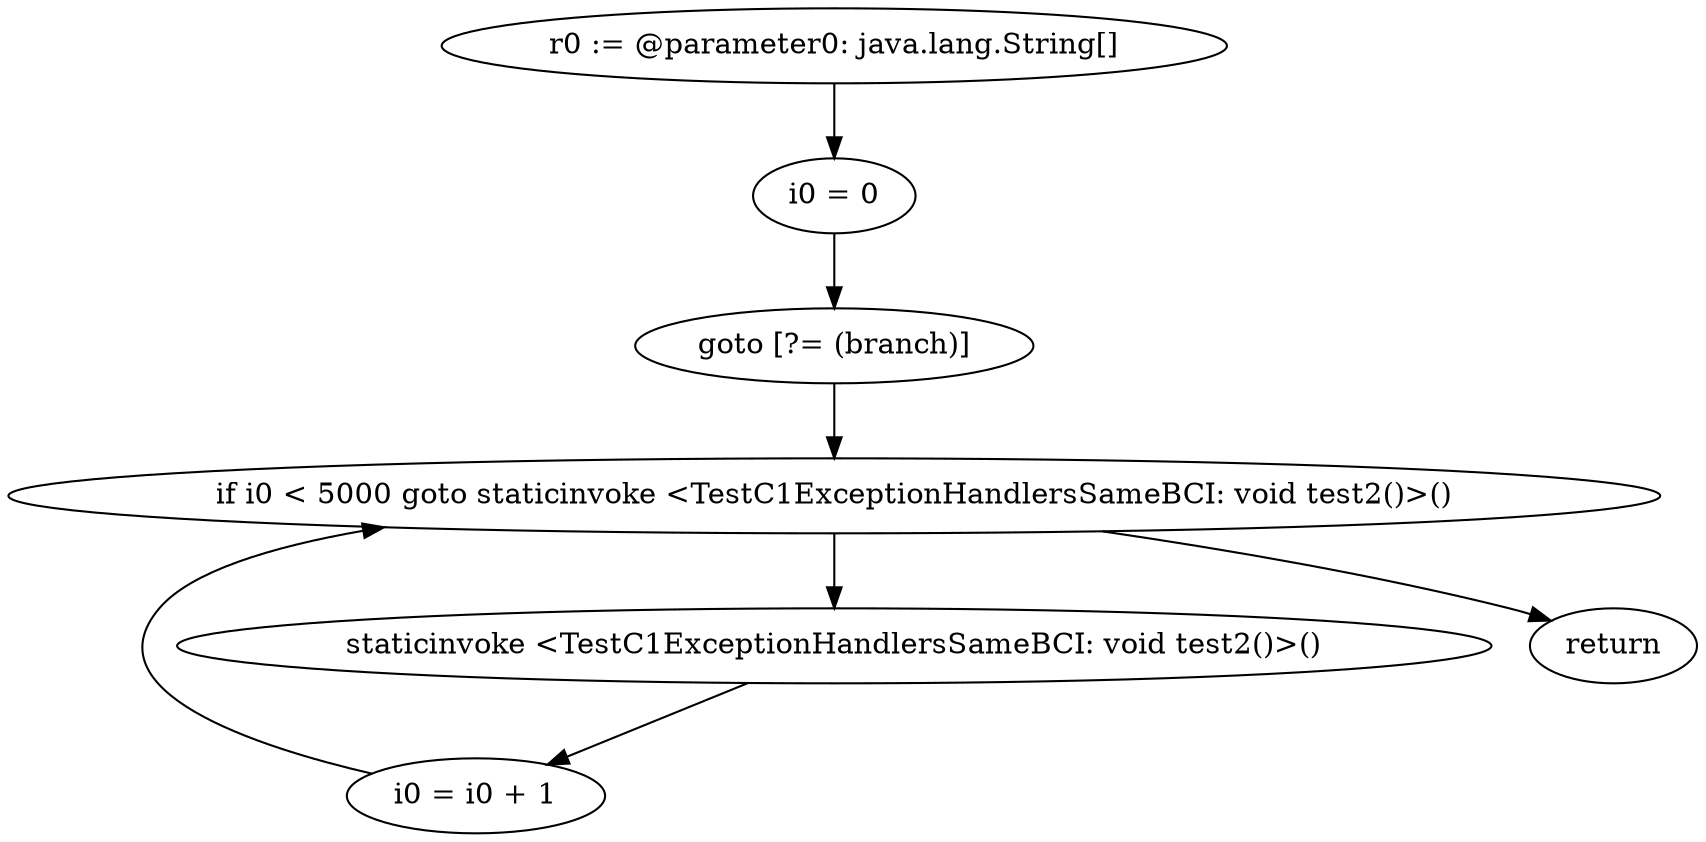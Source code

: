 digraph "unitGraph" {
    "r0 := @parameter0: java.lang.String[]"
    "i0 = 0"
    "goto [?= (branch)]"
    "staticinvoke <TestC1ExceptionHandlersSameBCI: void test2()>()"
    "i0 = i0 + 1"
    "if i0 < 5000 goto staticinvoke <TestC1ExceptionHandlersSameBCI: void test2()>()"
    "return"
    "r0 := @parameter0: java.lang.String[]"->"i0 = 0";
    "i0 = 0"->"goto [?= (branch)]";
    "goto [?= (branch)]"->"if i0 < 5000 goto staticinvoke <TestC1ExceptionHandlersSameBCI: void test2()>()";
    "staticinvoke <TestC1ExceptionHandlersSameBCI: void test2()>()"->"i0 = i0 + 1";
    "i0 = i0 + 1"->"if i0 < 5000 goto staticinvoke <TestC1ExceptionHandlersSameBCI: void test2()>()";
    "if i0 < 5000 goto staticinvoke <TestC1ExceptionHandlersSameBCI: void test2()>()"->"return";
    "if i0 < 5000 goto staticinvoke <TestC1ExceptionHandlersSameBCI: void test2()>()"->"staticinvoke <TestC1ExceptionHandlersSameBCI: void test2()>()";
}
